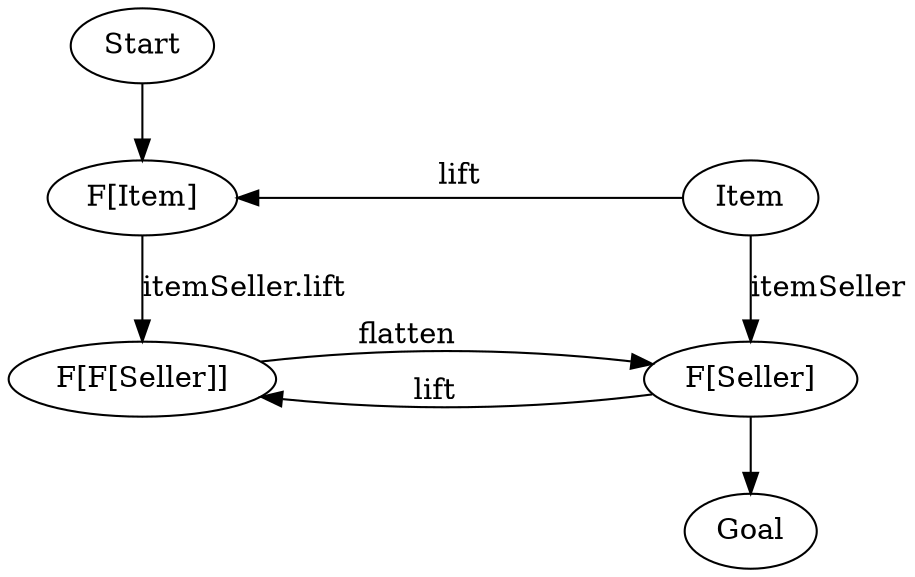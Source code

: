 digraph {
    Start[class="extremity"]
    Goal[class="extremity"]

    FItem[label="F[Item]" class="start" group="upper"]

    FFSeller[label="F[F[Seller]]" group="upper"]
    FSeller[label="F[Seller]" class="goal" group="lower"]

    Item[group="lower" class="disabled"]

    {
        rank=same
        FItem -> Item[class="lift,disabled" dir="back" label="lift"]
    }

    {
        rank=same
        FFSeller -> FSeller[class="lift,disabled" dir="back" xlabel="lift"]
    }

    Item -> FSeller[label="itemSeller" class="disabled"]

    FItem -> FSeller[label="itemSeller.lift⨾flatten" class="disabled" style="invis"]
    FItem -> FFSeller[label="itemSeller.lift"]
    FFSeller -> FSeller[xlabel="flatten"]


    Start -> FItem[class="start"]
    FSeller -> Goal[class="goal"]
}
